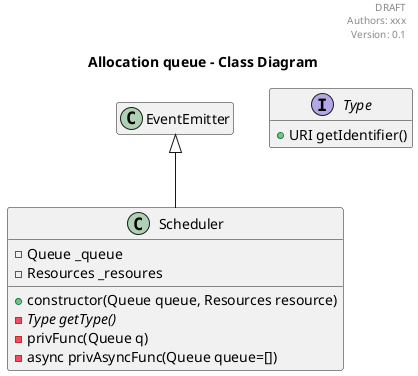 @startuml

header
DRAFT
Authors: xxx
Version: 0.1
endheader

hide empty members

title Allocation queue - Class Diagram


interface Type {
    +URI getIdentifier()
}

class Scheduler {
    +constructor(Queue queue, Resources resource)
    -{abstract}Type getType()
    -privFunc(Queue q)
    -async privAsyncFunc(Queue queue=[])
    -Queue _queue
    -Resources _resoures
}


class EventEmitter
Scheduler -up-|> EventEmitter


@enduml
